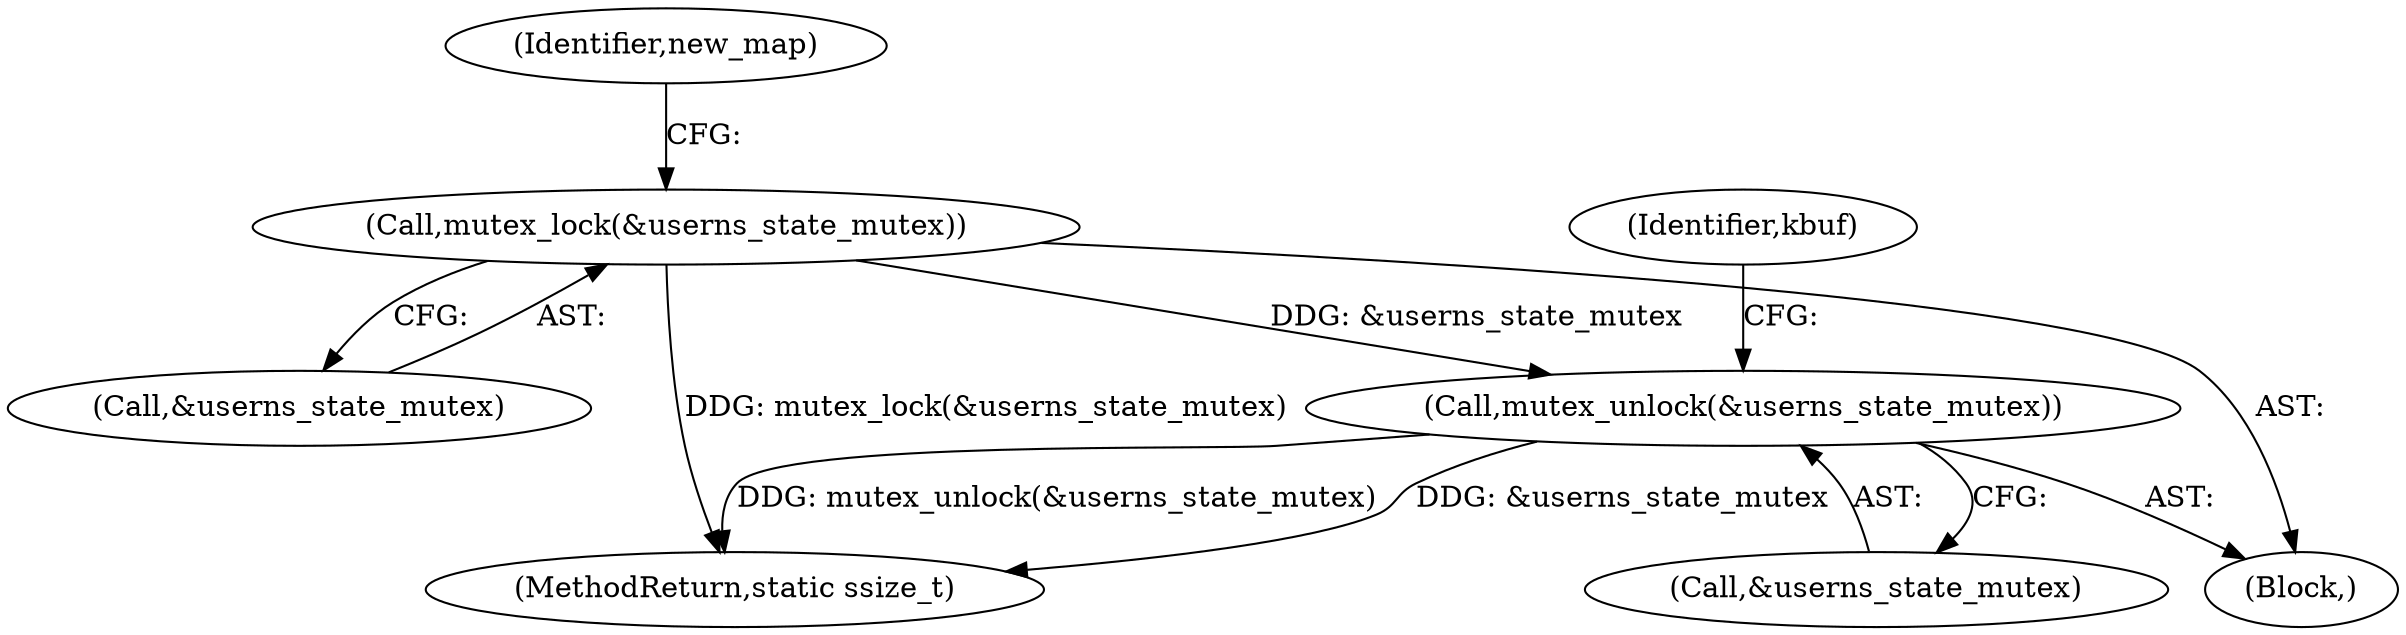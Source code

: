 digraph "0_linux_d2f007dbe7e4c9583eea6eb04d60001e85c6f1bd@API" {
"1000171" [label="(Call,mutex_lock(&userns_state_mutex))"];
"1000571" [label="(Call,mutex_unlock(&userns_state_mutex))"];
"1000172" [label="(Call,&userns_state_mutex)"];
"1000572" [label="(Call,&userns_state_mutex)"];
"1000575" [label="(Identifier,kbuf)"];
"1000171" [label="(Call,mutex_lock(&userns_state_mutex))"];
"1000125" [label="(Block,)"];
"1000578" [label="(MethodReturn,static ssize_t)"];
"1000571" [label="(Call,mutex_unlock(&userns_state_mutex))"];
"1000176" [label="(Identifier,new_map)"];
"1000171" -> "1000125"  [label="AST: "];
"1000171" -> "1000172"  [label="CFG: "];
"1000172" -> "1000171"  [label="AST: "];
"1000176" -> "1000171"  [label="CFG: "];
"1000171" -> "1000578"  [label="DDG: mutex_lock(&userns_state_mutex)"];
"1000171" -> "1000571"  [label="DDG: &userns_state_mutex"];
"1000571" -> "1000125"  [label="AST: "];
"1000571" -> "1000572"  [label="CFG: "];
"1000572" -> "1000571"  [label="AST: "];
"1000575" -> "1000571"  [label="CFG: "];
"1000571" -> "1000578"  [label="DDG: mutex_unlock(&userns_state_mutex)"];
"1000571" -> "1000578"  [label="DDG: &userns_state_mutex"];
}
